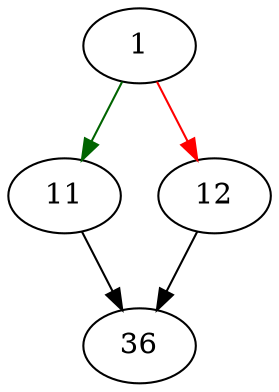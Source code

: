 strict digraph "vdbeMemAddTerminator" {
	// Node definitions.
	1 [entry=true];
	11;
	12;
	36;

	// Edge definitions.
	1 -> 11 [
		color=darkgreen
		cond=true
	];
	1 -> 12 [
		color=red
		cond=false
	];
	11 -> 36;
	12 -> 36;
}
